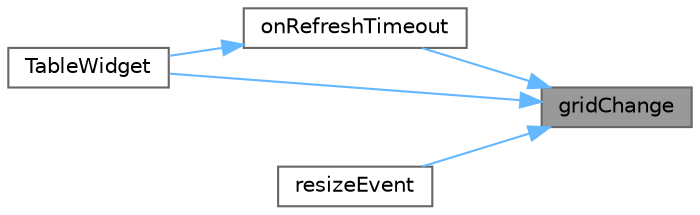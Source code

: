digraph "gridChange"
{
 // LATEX_PDF_SIZE
  bgcolor="transparent";
  edge [fontname=Helvetica,fontsize=10,labelfontname=Helvetica,labelfontsize=10];
  node [fontname=Helvetica,fontsize=10,shape=box,height=0.2,width=0.4];
  rankdir="RL";
  Node1 [id="Node000001",label="gridChange",height=0.2,width=0.4,color="gray40", fillcolor="grey60", style="filled", fontcolor="black",tooltip="网格列数改变信号"];
  Node1 -> Node2 [id="edge1_Node000001_Node000002",dir="back",color="steelblue1",style="solid",tooltip=" "];
  Node2 [id="Node000002",label="onRefreshTimeout",height=0.2,width=0.4,color="grey40", fillcolor="white", style="filled",URL="$class_table_widget.html#aaa3e3244dedf688b9b748be52817b433",tooltip="刷新定时器超时槽函数"];
  Node2 -> Node3 [id="edge2_Node000002_Node000003",dir="back",color="steelblue1",style="solid",tooltip=" "];
  Node3 [id="Node000003",label="TableWidget",height=0.2,width=0.4,color="grey40", fillcolor="white", style="filled",URL="$class_table_widget.html#a92cc8621af5844d5c47ff7273b149580",tooltip="构造函数，初始化推荐界面"];
  Node1 -> Node4 [id="edge3_Node000001_Node000004",dir="back",color="steelblue1",style="solid",tooltip=" "];
  Node4 [id="Node000004",label="resizeEvent",height=0.2,width=0.4,color="grey40", fillcolor="white", style="filled",URL="$class_table_widget.html#a9a27ed4ceb22d2a19bdb88ed785085a1",tooltip="调整大小事件"];
  Node1 -> Node3 [id="edge4_Node000001_Node000003",dir="back",color="steelblue1",style="solid",tooltip=" "];
}
